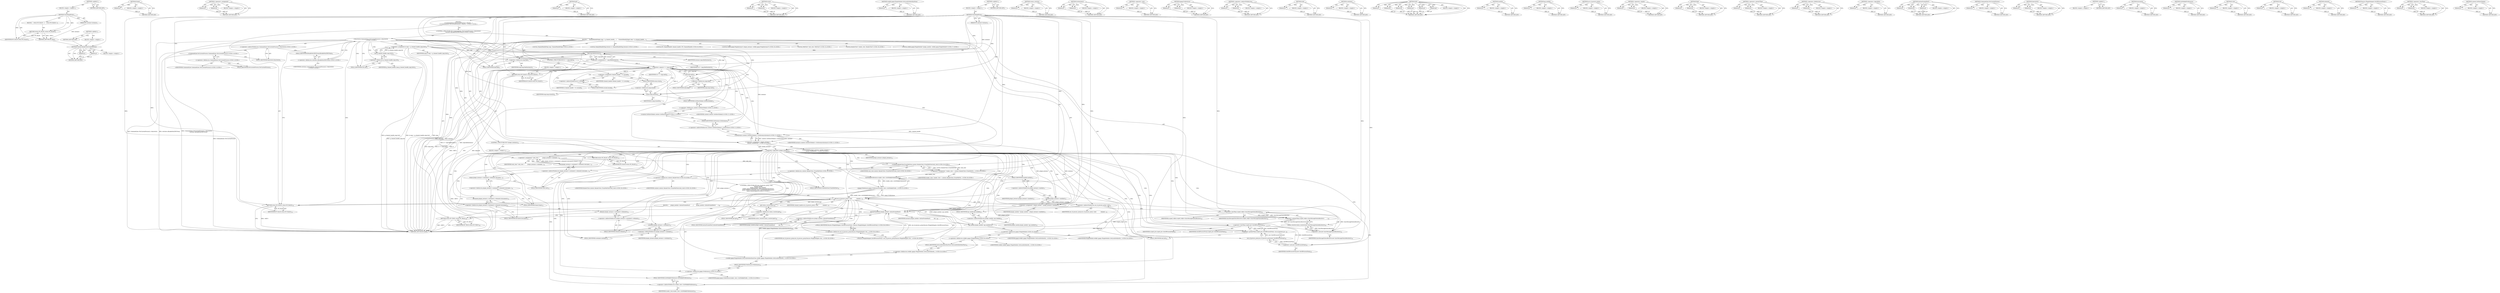 digraph "&lt;global&gt;" {
vulnerable_293 [label=<(METHOD,content.RenderView.FromWebView)>];
vulnerable_294 [label=<(PARAM,p1)>];
vulnerable_295 [label=<(PARAM,p2)>];
vulnerable_296 [label=<(BLOCK,&lt;empty&gt;,&lt;empty&gt;)>];
vulnerable_297 [label=<(METHOD_RETURN,ANY)>];
vulnerable_277 [label=<(METHOD,frame)>];
vulnerable_278 [label=<(PARAM,p1)>];
vulnerable_279 [label=<(BLOCK,&lt;empty&gt;,&lt;empty&gt;)>];
vulnerable_280 [label=<(METHOD_RETURN,ANY)>];
vulnerable_232 [label=<(METHOD,&lt;operator&gt;.assignment)>];
vulnerable_233 [label=<(PARAM,p1)>];
vulnerable_234 [label=<(PARAM,p2)>];
vulnerable_235 [label=<(BLOCK,&lt;empty&gt;,&lt;empty&gt;)>];
vulnerable_236 [label=<(METHOD_RETURN,ANY)>];
vulnerable_350 [label=<(METHOD,get)>];
vulnerable_351 [label=<(PARAM,p1)>];
vulnerable_352 [label=<(BLOCK,&lt;empty&gt;,&lt;empty&gt;)>];
vulnerable_353 [label=<(METHOD_RETURN,ANY)>];
vulnerable_255 [label=<(METHOD,erase)>];
vulnerable_256 [label=<(PARAM,p1)>];
vulnerable_257 [label=<(PARAM,p2)>];
vulnerable_258 [label=<(BLOCK,&lt;empty&gt;,&lt;empty&gt;)>];
vulnerable_259 [label=<(METHOD_RETURN,ANY)>];
vulnerable_337 [label=<(METHOD,webkit.ppapi.PluginModule.GetLocalGetInterfaceFunc)>];
vulnerable_338 [label=<(PARAM,p1)>];
vulnerable_339 [label=<(BLOCK,&lt;empty&gt;,&lt;empty&gt;)>];
vulnerable_340 [label=<(METHOD_RETURN,ANY)>];
vulnerable_6 [label=<(METHOD,&lt;global&gt;)<SUB>1</SUB>>];
vulnerable_7 [label=<(BLOCK,&lt;empty&gt;,&lt;empty&gt;)<SUB>1</SUB>>];
vulnerable_8 [label=<(METHOD,StartPpapiProxy)<SUB>1</SUB>>];
vulnerable_9 [label=<(PARAM,PP_Instance instance)<SUB>1</SUB>>];
vulnerable_10 [label="<(BLOCK,{
  if (CommandLine::ForCurrentProcess()-&gt;HasSw...,{
  if (CommandLine::ForCurrentProcess()-&gt;HasSw...)<SUB>1</SUB>>"];
vulnerable_11 [label="<(CONTROL_STRUCTURE,IF,if (CommandLine::ForCurrentProcess()-&gt;HasSwitch(
          switches::kEnableNaClIPCProxy)))<SUB>2</SUB>>"];
vulnerable_12 [label="<(HasSwitch,CommandLine::ForCurrentProcess()-&gt;HasSwitch(
  ...)<SUB>2</SUB>>"];
vulnerable_13 [label="<(&lt;operator&gt;.indirectFieldAccess,CommandLine::ForCurrentProcess()-&gt;HasSwitch)<SUB>2</SUB>>"];
vulnerable_14 [label="<(CommandLine.ForCurrentProcess,CommandLine::ForCurrentProcess())<SUB>2</SUB>>"];
vulnerable_15 [label="<(&lt;operator&gt;.fieldAccess,CommandLine::ForCurrentProcess)<SUB>2</SUB>>"];
vulnerable_16 [label="<(IDENTIFIER,CommandLine,CommandLine::ForCurrentProcess())<SUB>2</SUB>>"];
vulnerable_17 [label=<(FIELD_IDENTIFIER,ForCurrentProcess,ForCurrentProcess)<SUB>2</SUB>>];
vulnerable_18 [label=<(FIELD_IDENTIFIER,HasSwitch,HasSwitch)<SUB>2</SUB>>];
vulnerable_19 [label="<(&lt;operator&gt;.fieldAccess,switches::kEnableNaClIPCProxy)<SUB>3</SUB>>"];
vulnerable_20 [label="<(IDENTIFIER,switches,CommandLine::ForCurrentProcess()-&gt;HasSwitch(
  ...)<SUB>3</SUB>>"];
vulnerable_21 [label=<(FIELD_IDENTIFIER,kEnableNaClIPCProxy,kEnableNaClIPCProxy)<SUB>3</SUB>>];
vulnerable_22 [label=<(BLOCK,{
    ChannelHandleMap&amp; map = g_channel_handle_...,{
    ChannelHandleMap&amp; map = g_channel_handle_...)<SUB>3</SUB>>];
vulnerable_23 [label="<(LOCAL,ChannelHandleMap map: ChannelHandleMap)<SUB>4</SUB>>"];
vulnerable_24 [label=<(&lt;operator&gt;.assignment,&amp; map = g_channel_handle_map.Get())<SUB>4</SUB>>];
vulnerable_25 [label=<(IDENTIFIER,map,&amp; map = g_channel_handle_map.Get())<SUB>4</SUB>>];
vulnerable_26 [label=<(Get,g_channel_handle_map.Get())<SUB>4</SUB>>];
vulnerable_27 [label=<(&lt;operator&gt;.fieldAccess,g_channel_handle_map.Get)<SUB>4</SUB>>];
vulnerable_28 [label=<(IDENTIFIER,g_channel_handle_map,g_channel_handle_map.Get())<SUB>4</SUB>>];
vulnerable_29 [label=<(FIELD_IDENTIFIER,Get,Get)<SUB>4</SUB>>];
vulnerable_30 [label="<(LOCAL,ChannelHandleMap.iterator it: ChannelHandleMap.iterator)<SUB>5</SUB>>"];
vulnerable_31 [label=<(&lt;operator&gt;.assignment,it = map.find(instance))<SUB>5</SUB>>];
vulnerable_32 [label=<(IDENTIFIER,it,it = map.find(instance))<SUB>5</SUB>>];
vulnerable_33 [label=<(find,map.find(instance))<SUB>5</SUB>>];
vulnerable_34 [label=<(&lt;operator&gt;.fieldAccess,map.find)<SUB>5</SUB>>];
vulnerable_35 [label=<(IDENTIFIER,map,map.find(instance))<SUB>5</SUB>>];
vulnerable_36 [label=<(FIELD_IDENTIFIER,find,find)<SUB>5</SUB>>];
vulnerable_37 [label=<(IDENTIFIER,instance,map.find(instance))<SUB>5</SUB>>];
vulnerable_38 [label=<(CONTROL_STRUCTURE,IF,if (it == map.end()))<SUB>6</SUB>>];
vulnerable_39 [label=<(&lt;operator&gt;.equals,it == map.end())<SUB>6</SUB>>];
vulnerable_40 [label=<(IDENTIFIER,it,it == map.end())<SUB>6</SUB>>];
vulnerable_41 [label=<(end,map.end())<SUB>6</SUB>>];
vulnerable_42 [label=<(&lt;operator&gt;.fieldAccess,map.end)<SUB>6</SUB>>];
vulnerable_43 [label=<(IDENTIFIER,map,map.end())<SUB>6</SUB>>];
vulnerable_44 [label=<(FIELD_IDENTIFIER,end,end)<SUB>6</SUB>>];
vulnerable_45 [label=<(BLOCK,&lt;empty&gt;,&lt;empty&gt;)<SUB>7</SUB>>];
vulnerable_46 [label=<(RETURN,return PP_FALSE;,return PP_FALSE;)<SUB>7</SUB>>];
vulnerable_47 [label=<(IDENTIFIER,PP_FALSE,return PP_FALSE;)<SUB>7</SUB>>];
vulnerable_48 [label="<(LOCAL,IPC.ChannelHandle channel_handle: IPC.ChannelHandle)<SUB>8</SUB>>"];
vulnerable_49 [label=<(&lt;operator&gt;.assignment,channel_handle = it-&gt;second)<SUB>8</SUB>>];
vulnerable_50 [label=<(IDENTIFIER,channel_handle,channel_handle = it-&gt;second)<SUB>8</SUB>>];
vulnerable_51 [label=<(&lt;operator&gt;.indirectFieldAccess,it-&gt;second)<SUB>8</SUB>>];
vulnerable_52 [label=<(IDENTIFIER,it,channel_handle = it-&gt;second)<SUB>8</SUB>>];
vulnerable_53 [label=<(FIELD_IDENTIFIER,second,second)<SUB>8</SUB>>];
vulnerable_54 [label=<(erase,map.erase(it))<SUB>9</SUB>>];
vulnerable_55 [label=<(&lt;operator&gt;.fieldAccess,map.erase)<SUB>9</SUB>>];
vulnerable_56 [label=<(IDENTIFIER,map,map.erase(it))<SUB>9</SUB>>];
vulnerable_57 [label=<(FIELD_IDENTIFIER,erase,erase)<SUB>9</SUB>>];
vulnerable_58 [label=<(IDENTIFIER,it,map.erase(it))<SUB>9</SUB>>];
vulnerable_59 [label="<(LOCAL,webkit.ppapi.PluginInstance* plugin_instance: webkit.ppapi.PluginInstance*)<SUB>10</SUB>>"];
vulnerable_60 [label="<(&lt;operator&gt;.assignment,* plugin_instance =
        content::GetHostGlo...)<SUB>10</SUB>>"];
vulnerable_61 [label="<(IDENTIFIER,plugin_instance,* plugin_instance =
        content::GetHostGlo...)<SUB>10</SUB>>"];
vulnerable_62 [label="<(GetInstance,content::GetHostGlobals()-&gt;GetInstance(instance))<SUB>11</SUB>>"];
vulnerable_63 [label="<(&lt;operator&gt;.indirectFieldAccess,content::GetHostGlobals()-&gt;GetInstance)<SUB>11</SUB>>"];
vulnerable_64 [label="<(content.GetHostGlobals,content::GetHostGlobals())<SUB>11</SUB>>"];
vulnerable_65 [label="<(&lt;operator&gt;.fieldAccess,content::GetHostGlobals)<SUB>11</SUB>>"];
vulnerable_66 [label="<(IDENTIFIER,content,content::GetHostGlobals())<SUB>11</SUB>>"];
vulnerable_67 [label=<(FIELD_IDENTIFIER,GetHostGlobals,GetHostGlobals)<SUB>11</SUB>>];
vulnerable_68 [label=<(FIELD_IDENTIFIER,GetInstance,GetInstance)<SUB>11</SUB>>];
vulnerable_69 [label="<(IDENTIFIER,instance,content::GetHostGlobals()-&gt;GetInstance(instance))<SUB>11</SUB>>"];
vulnerable_70 [label=<(CONTROL_STRUCTURE,IF,if (!plugin_instance))<SUB>12</SUB>>];
vulnerable_71 [label=<(&lt;operator&gt;.logicalNot,!plugin_instance)<SUB>12</SUB>>];
vulnerable_72 [label=<(IDENTIFIER,plugin_instance,!plugin_instance)<SUB>12</SUB>>];
vulnerable_73 [label=<(BLOCK,&lt;empty&gt;,&lt;empty&gt;)<SUB>13</SUB>>];
vulnerable_74 [label=<(RETURN,return PP_FALSE;,return PP_FALSE;)<SUB>13</SUB>>];
vulnerable_75 [label=<(IDENTIFIER,PP_FALSE,return PP_FALSE;)<SUB>13</SUB>>];
vulnerable_76 [label="<(LOCAL,WebView* web_view: WebView*)<SUB>14</SUB>>"];
vulnerable_77 [label=<(&lt;operator&gt;.assignment,* web_view =
        plugin_instance-&gt;container...)<SUB>14</SUB>>];
vulnerable_78 [label=<(IDENTIFIER,web_view,* web_view =
        plugin_instance-&gt;container...)<SUB>14</SUB>>];
vulnerable_79 [label=<(view,plugin_instance-&gt;container()-&gt;element().documen...)<SUB>15</SUB>>];
vulnerable_80 [label=<(&lt;operator&gt;.indirectFieldAccess,plugin_instance-&gt;container()-&gt;element().documen...)<SUB>15</SUB>>];
vulnerable_81 [label=<(frame,plugin_instance-&gt;container()-&gt;element().documen...)<SUB>15</SUB>>];
vulnerable_82 [label=<(&lt;operator&gt;.fieldAccess,plugin_instance-&gt;container()-&gt;element().documen...)<SUB>15</SUB>>];
vulnerable_83 [label=<(document,plugin_instance-&gt;container()-&gt;element().document())<SUB>15</SUB>>];
vulnerable_84 [label=<(&lt;operator&gt;.fieldAccess,plugin_instance-&gt;container()-&gt;element().document)<SUB>15</SUB>>];
vulnerable_85 [label=<(element,plugin_instance-&gt;container()-&gt;element())<SUB>15</SUB>>];
vulnerable_86 [label=<(&lt;operator&gt;.indirectFieldAccess,plugin_instance-&gt;container()-&gt;element)<SUB>15</SUB>>];
vulnerable_87 [label=<(container,plugin_instance-&gt;container())<SUB>15</SUB>>];
vulnerable_88 [label=<(&lt;operator&gt;.indirectFieldAccess,plugin_instance-&gt;container)<SUB>15</SUB>>];
vulnerable_89 [label=<(IDENTIFIER,plugin_instance,plugin_instance-&gt;container())<SUB>15</SUB>>];
vulnerable_90 [label=<(FIELD_IDENTIFIER,container,container)<SUB>15</SUB>>];
vulnerable_91 [label=<(FIELD_IDENTIFIER,element,element)<SUB>15</SUB>>];
vulnerable_92 [label=<(FIELD_IDENTIFIER,document,document)<SUB>15</SUB>>];
vulnerable_93 [label=<(FIELD_IDENTIFIER,frame,frame)<SUB>15</SUB>>];
vulnerable_94 [label=<(FIELD_IDENTIFIER,view,view)<SUB>15</SUB>>];
vulnerable_95 [label="<(LOCAL,RenderView* render_view: RenderView*)<SUB>16</SUB>>"];
vulnerable_96 [label="<(&lt;operator&gt;.assignment,* render_view = content::RenderView::FromWebVie...)<SUB>16</SUB>>"];
vulnerable_97 [label="<(IDENTIFIER,render_view,* render_view = content::RenderView::FromWebVie...)<SUB>16</SUB>>"];
vulnerable_98 [label="<(content.RenderView.FromWebView,content::RenderView::FromWebView(web_view))<SUB>16</SUB>>"];
vulnerable_99 [label="<(&lt;operator&gt;.fieldAccess,content::RenderView::FromWebView)<SUB>16</SUB>>"];
vulnerable_100 [label="<(&lt;operator&gt;.fieldAccess,content::RenderView)<SUB>16</SUB>>"];
vulnerable_101 [label="<(IDENTIFIER,content,content::RenderView::FromWebView(web_view))<SUB>16</SUB>>"];
vulnerable_102 [label="<(IDENTIFIER,RenderView,content::RenderView::FromWebView(web_view))<SUB>16</SUB>>"];
vulnerable_103 [label=<(FIELD_IDENTIFIER,FromWebView,FromWebView)<SUB>16</SUB>>];
vulnerable_104 [label="<(IDENTIFIER,web_view,content::RenderView::FromWebView(web_view))<SUB>16</SUB>>"];
vulnerable_105 [label="<(LOCAL,webkit.ppapi.PluginModule* plugin_module: webkit.ppapi.PluginModule*)<SUB>17</SUB>>"];
vulnerable_106 [label=<(&lt;operator&gt;.assignment,* plugin_module = plugin_instance-&gt;module())<SUB>17</SUB>>];
vulnerable_107 [label=<(IDENTIFIER,plugin_module,* plugin_module = plugin_instance-&gt;module())<SUB>17</SUB>>];
vulnerable_108 [label=<(module,plugin_instance-&gt;module())<SUB>17</SUB>>];
vulnerable_109 [label=<(&lt;operator&gt;.indirectFieldAccess,plugin_instance-&gt;module)<SUB>17</SUB>>];
vulnerable_110 [label=<(IDENTIFIER,plugin_instance,plugin_instance-&gt;module())<SUB>17</SUB>>];
vulnerable_111 [label=<(FIELD_IDENTIFIER,module,module)<SUB>17</SUB>>];
vulnerable_112 [label=<(&lt;operator&gt;.greaterThan,scoped_refptr&lt;SyncMessageStatusReceiver&gt;
      ...)<SUB>18</SUB>>];
vulnerable_113 [label=<(&lt;operator&gt;.lessThan,scoped_refptr&lt;SyncMessageStatusReceiver)<SUB>18</SUB>>];
vulnerable_114 [label=<(IDENTIFIER,scoped_refptr,scoped_refptr&lt;SyncMessageStatusReceiver)<SUB>18</SUB>>];
vulnerable_115 [label=<(IDENTIFIER,SyncMessageStatusReceiver,scoped_refptr&lt;SyncMessageStatusReceiver)<SUB>18</SUB>>];
vulnerable_116 [label=<(status_receiver,status_receiver(new SyncMessageStatusReceiver()))<SUB>19</SUB>>];
vulnerable_117 [label=<(&lt;operator&gt;.new,new SyncMessageStatusReceiver())<SUB>19</SUB>>];
vulnerable_118 [label=<(IDENTIFIER,SyncMessageStatusReceiver,new SyncMessageStatusReceiver())<SUB>19</SUB>>];
vulnerable_119 [label=<(&lt;operator&gt;.greaterThan,scoped_ptr&lt;OutOfProcessProxy&gt; out_of_process_pr...)<SUB>20</SUB>>];
vulnerable_120 [label=<(&lt;operator&gt;.lessThan,scoped_ptr&lt;OutOfProcessProxy)<SUB>20</SUB>>];
vulnerable_121 [label=<(IDENTIFIER,scoped_ptr,scoped_ptr&lt;OutOfProcessProxy)<SUB>20</SUB>>];
vulnerable_122 [label=<(IDENTIFIER,OutOfProcessProxy,scoped_ptr&lt;OutOfProcessProxy)<SUB>20</SUB>>];
vulnerable_123 [label=<(out_of_process_proxy,out_of_process_proxy(new OutOfProcessProxy))<SUB>20</SUB>>];
vulnerable_124 [label=<(&lt;operator&gt;.new,new OutOfProcessProxy)<SUB>20</SUB>>];
vulnerable_125 [label=<(IDENTIFIER,OutOfProcessProxy,new OutOfProcessProxy)<SUB>20</SUB>>];
vulnerable_126 [label="<(CONTROL_STRUCTURE,IF,if (out_of_process_proxy-&gt;Init(
            channel_handle,
            plugin_module-&gt;pp_module(),
            webkit::ppapi::PluginModule::GetLocalGetInterfaceFunc(),
            ppapi::Preferences(render_view-&gt;GetWebkitPreferences()),
            status_receiver.get())))<SUB>21</SUB>>"];
vulnerable_127 [label=<(Init,out_of_process_proxy-&gt;Init(
            channel...)<SUB>21</SUB>>];
vulnerable_128 [label=<(&lt;operator&gt;.indirectFieldAccess,out_of_process_proxy-&gt;Init)<SUB>21</SUB>>];
vulnerable_129 [label=<(IDENTIFIER,out_of_process_proxy,out_of_process_proxy-&gt;Init(
            channel...)<SUB>21</SUB>>];
vulnerable_130 [label=<(FIELD_IDENTIFIER,Init,Init)<SUB>21</SUB>>];
vulnerable_131 [label=<(IDENTIFIER,channel_handle,out_of_process_proxy-&gt;Init(
            channel...)<SUB>22</SUB>>];
vulnerable_132 [label=<(pp_module,plugin_module-&gt;pp_module())<SUB>23</SUB>>];
vulnerable_133 [label=<(&lt;operator&gt;.indirectFieldAccess,plugin_module-&gt;pp_module)<SUB>23</SUB>>];
vulnerable_134 [label=<(IDENTIFIER,plugin_module,plugin_module-&gt;pp_module())<SUB>23</SUB>>];
vulnerable_135 [label=<(FIELD_IDENTIFIER,pp_module,pp_module)<SUB>23</SUB>>];
vulnerable_136 [label="<(webkit.ppapi.PluginModule.GetLocalGetInterfaceFunc,webkit::ppapi::PluginModule::GetLocalGetInterfa...)<SUB>24</SUB>>"];
vulnerable_137 [label="<(&lt;operator&gt;.fieldAccess,webkit::ppapi::PluginModule::GetLocalGetInterfa...)<SUB>24</SUB>>"];
vulnerable_138 [label="<(&lt;operator&gt;.fieldAccess,webkit::ppapi::PluginModule)<SUB>24</SUB>>"];
vulnerable_139 [label="<(IDENTIFIER,webkit,webkit::ppapi::PluginModule::GetLocalGetInterfa...)<SUB>24</SUB>>"];
vulnerable_140 [label="<(&lt;operator&gt;.fieldAccess,ppapi::PluginModule)<SUB>24</SUB>>"];
vulnerable_141 [label="<(IDENTIFIER,ppapi,webkit::ppapi::PluginModule::GetLocalGetInterfa...)<SUB>24</SUB>>"];
vulnerable_142 [label="<(IDENTIFIER,PluginModule,webkit::ppapi::PluginModule::GetLocalGetInterfa...)<SUB>24</SUB>>"];
vulnerable_143 [label=<(FIELD_IDENTIFIER,GetLocalGetInterfaceFunc,GetLocalGetInterfaceFunc)<SUB>24</SUB>>];
vulnerable_144 [label="<(ppapi.Preferences,ppapi::Preferences(render_view-&gt;GetWebkitPrefer...)<SUB>25</SUB>>"];
vulnerable_145 [label="<(&lt;operator&gt;.fieldAccess,ppapi::Preferences)<SUB>25</SUB>>"];
vulnerable_146 [label="<(IDENTIFIER,ppapi,ppapi::Preferences(render_view-&gt;GetWebkitPrefer...)<SUB>25</SUB>>"];
vulnerable_147 [label=<(FIELD_IDENTIFIER,Preferences,Preferences)<SUB>25</SUB>>];
vulnerable_148 [label=<(GetWebkitPreferences,render_view-&gt;GetWebkitPreferences())<SUB>25</SUB>>];
vulnerable_149 [label=<(&lt;operator&gt;.indirectFieldAccess,render_view-&gt;GetWebkitPreferences)<SUB>25</SUB>>];
vulnerable_150 [label=<(IDENTIFIER,render_view,render_view-&gt;GetWebkitPreferences())<SUB>25</SUB>>];
vulnerable_151 [label=<(FIELD_IDENTIFIER,GetWebkitPreferences,GetWebkitPreferences)<SUB>25</SUB>>];
vulnerable_152 [label=<(get,status_receiver.get())<SUB>26</SUB>>];
vulnerable_153 [label=<(&lt;operator&gt;.fieldAccess,status_receiver.get)<SUB>26</SUB>>];
vulnerable_154 [label=<(IDENTIFIER,status_receiver,status_receiver.get())<SUB>26</SUB>>];
vulnerable_155 [label=<(FIELD_IDENTIFIER,get,get)<SUB>26</SUB>>];
vulnerable_156 [label=<(BLOCK,{
      plugin_module-&gt;InitAsProxiedNaCl(
     ...,{
      plugin_module-&gt;InitAsProxiedNaCl(
     ...)<SUB>26</SUB>>];
vulnerable_157 [label=<(InitAsProxiedNaCl,plugin_module-&gt;InitAsProxiedNaCl(
          out...)<SUB>27</SUB>>];
vulnerable_158 [label=<(&lt;operator&gt;.indirectFieldAccess,plugin_module-&gt;InitAsProxiedNaCl)<SUB>27</SUB>>];
vulnerable_159 [label=<(IDENTIFIER,plugin_module,plugin_module-&gt;InitAsProxiedNaCl(
          out...)<SUB>27</SUB>>];
vulnerable_160 [label=<(FIELD_IDENTIFIER,InitAsProxiedNaCl,InitAsProxiedNaCl)<SUB>27</SUB>>];
vulnerable_161 [label="<(PassAs&lt;PluginDelegate.OutOfProcessProxy&gt;,out_of_process_proxy.PassAs&lt;PluginDelegate::Out...)<SUB>28</SUB>>"];
vulnerable_162 [label="<(&lt;operator&gt;.fieldAccess,out_of_process_proxy.PassAs&lt;PluginDelegate::Out...)<SUB>28</SUB>>"];
vulnerable_163 [label="<(IDENTIFIER,out_of_process_proxy,out_of_process_proxy.PassAs&lt;PluginDelegate::Out...)<SUB>28</SUB>>"];
vulnerable_164 [label="<(FIELD_IDENTIFIER,PassAs&lt;PluginDelegate::OutOfProcessProxy&gt;,PassAs&lt;PluginDelegate::OutOfProcessProxy&gt;)<SUB>28</SUB>>"];
vulnerable_165 [label=<(IDENTIFIER,instance,plugin_module-&gt;InitAsProxiedNaCl(
          out...)<SUB>29</SUB>>];
vulnerable_166 [label=<(RETURN,return PP_TRUE;,return PP_TRUE;)<SUB>30</SUB>>];
vulnerable_167 [label=<(IDENTIFIER,PP_TRUE,return PP_TRUE;)<SUB>30</SUB>>];
vulnerable_168 [label=<(RETURN,return PP_FALSE;,return PP_FALSE;)<SUB>33</SUB>>];
vulnerable_169 [label=<(IDENTIFIER,PP_FALSE,return PP_FALSE;)<SUB>33</SUB>>];
vulnerable_170 [label=<(METHOD_RETURN,PP_Bool)<SUB>1</SUB>>];
vulnerable_172 [label=<(METHOD_RETURN,ANY)<SUB>1</SUB>>];
vulnerable_312 [label=<(METHOD,status_receiver)>];
vulnerable_313 [label=<(PARAM,p1)>];
vulnerable_314 [label=<(BLOCK,&lt;empty&gt;,&lt;empty&gt;)>];
vulnerable_315 [label=<(METHOD_RETURN,ANY)>];
vulnerable_260 [label=<(METHOD,GetInstance)>];
vulnerable_261 [label=<(PARAM,p1)>];
vulnerable_262 [label=<(PARAM,p2)>];
vulnerable_263 [label=<(BLOCK,&lt;empty&gt;,&lt;empty&gt;)>];
vulnerable_264 [label=<(METHOD_RETURN,ANY)>];
vulnerable_316 [label=<(METHOD,&lt;operator&gt;.new)>];
vulnerable_317 [label=<(PARAM,p1)>];
vulnerable_318 [label=<(BLOCK,&lt;empty&gt;,&lt;empty&gt;)>];
vulnerable_319 [label=<(METHOD_RETURN,ANY)>];
vulnerable_341 [label=<(METHOD,ppapi.Preferences)>];
vulnerable_342 [label=<(PARAM,p1)>];
vulnerable_343 [label=<(PARAM,p2)>];
vulnerable_344 [label=<(BLOCK,&lt;empty&gt;,&lt;empty&gt;)>];
vulnerable_345 [label=<(METHOD_RETURN,ANY)>];
vulnerable_218 [label=<(METHOD,&lt;operator&gt;.indirectFieldAccess)>];
vulnerable_219 [label=<(PARAM,p1)>];
vulnerable_220 [label=<(PARAM,p2)>];
vulnerable_221 [label=<(BLOCK,&lt;empty&gt;,&lt;empty&gt;)>];
vulnerable_222 [label=<(METHOD_RETURN,ANY)>];
vulnerable_251 [label=<(METHOD,end)>];
vulnerable_252 [label=<(PARAM,p1)>];
vulnerable_253 [label=<(BLOCK,&lt;empty&gt;,&lt;empty&gt;)>];
vulnerable_254 [label=<(METHOD_RETURN,ANY)>];
vulnerable_289 [label=<(METHOD,container)>];
vulnerable_290 [label=<(PARAM,p1)>];
vulnerable_291 [label=<(BLOCK,&lt;empty&gt;,&lt;empty&gt;)>];
vulnerable_292 [label=<(METHOD_RETURN,ANY)>];
vulnerable_324 [label=<(METHOD,Init)>];
vulnerable_325 [label=<(PARAM,p1)>];
vulnerable_326 [label=<(PARAM,p2)>];
vulnerable_327 [label=<(PARAM,p3)>];
vulnerable_328 [label=<(PARAM,p4)>];
vulnerable_329 [label=<(PARAM,p5)>];
vulnerable_330 [label=<(PARAM,p6)>];
vulnerable_331 [label=<(BLOCK,&lt;empty&gt;,&lt;empty&gt;)>];
vulnerable_332 [label=<(METHOD_RETURN,ANY)>];
vulnerable_298 [label=<(METHOD,module)>];
vulnerable_299 [label=<(PARAM,p1)>];
vulnerable_300 [label=<(BLOCK,&lt;empty&gt;,&lt;empty&gt;)>];
vulnerable_301 [label=<(METHOD_RETURN,ANY)>];
vulnerable_333 [label=<(METHOD,pp_module)>];
vulnerable_334 [label=<(PARAM,p1)>];
vulnerable_335 [label=<(BLOCK,&lt;empty&gt;,&lt;empty&gt;)>];
vulnerable_336 [label=<(METHOD_RETURN,ANY)>];
vulnerable_320 [label=<(METHOD,out_of_process_proxy)>];
vulnerable_321 [label=<(PARAM,p1)>];
vulnerable_322 [label=<(BLOCK,&lt;empty&gt;,&lt;empty&gt;)>];
vulnerable_323 [label=<(METHOD_RETURN,ANY)>];
vulnerable_246 [label=<(METHOD,&lt;operator&gt;.equals)>];
vulnerable_247 [label=<(PARAM,p1)>];
vulnerable_248 [label=<(PARAM,p2)>];
vulnerable_249 [label=<(BLOCK,&lt;empty&gt;,&lt;empty&gt;)>];
vulnerable_250 [label=<(METHOD_RETURN,ANY)>];
vulnerable_241 [label=<(METHOD,find)>];
vulnerable_242 [label=<(PARAM,p1)>];
vulnerable_243 [label=<(PARAM,p2)>];
vulnerable_244 [label=<(BLOCK,&lt;empty&gt;,&lt;empty&gt;)>];
vulnerable_245 [label=<(METHOD_RETURN,ANY)>];
vulnerable_302 [label=<(METHOD,&lt;operator&gt;.greaterThan)>];
vulnerable_303 [label=<(PARAM,p1)>];
vulnerable_304 [label=<(PARAM,p2)>];
vulnerable_305 [label=<(BLOCK,&lt;empty&gt;,&lt;empty&gt;)>];
vulnerable_306 [label=<(METHOD_RETURN,ANY)>];
vulnerable_227 [label=<(METHOD,&lt;operator&gt;.fieldAccess)>];
vulnerable_228 [label=<(PARAM,p1)>];
vulnerable_229 [label=<(PARAM,p2)>];
vulnerable_230 [label=<(BLOCK,&lt;empty&gt;,&lt;empty&gt;)>];
vulnerable_231 [label=<(METHOD_RETURN,ANY)>];
vulnerable_269 [label=<(METHOD,&lt;operator&gt;.logicalNot)>];
vulnerable_270 [label=<(PARAM,p1)>];
vulnerable_271 [label=<(BLOCK,&lt;empty&gt;,&lt;empty&gt;)>];
vulnerable_272 [label=<(METHOD_RETURN,ANY)>];
vulnerable_354 [label=<(METHOD,InitAsProxiedNaCl)>];
vulnerable_355 [label=<(PARAM,p1)>];
vulnerable_356 [label=<(PARAM,p2)>];
vulnerable_357 [label=<(PARAM,p3)>];
vulnerable_358 [label=<(BLOCK,&lt;empty&gt;,&lt;empty&gt;)>];
vulnerable_359 [label=<(METHOD_RETURN,ANY)>];
vulnerable_223 [label=<(METHOD,CommandLine.ForCurrentProcess)>];
vulnerable_224 [label=<(PARAM,p1)>];
vulnerable_225 [label=<(BLOCK,&lt;empty&gt;,&lt;empty&gt;)>];
vulnerable_226 [label=<(METHOD_RETURN,ANY)>];
vulnerable_213 [label=<(METHOD,HasSwitch)>];
vulnerable_214 [label=<(PARAM,p1)>];
vulnerable_215 [label=<(PARAM,p2)>];
vulnerable_216 [label=<(BLOCK,&lt;empty&gt;,&lt;empty&gt;)>];
vulnerable_217 [label=<(METHOD_RETURN,ANY)>];
vulnerable_207 [label=<(METHOD,&lt;global&gt;)<SUB>1</SUB>>];
vulnerable_208 [label=<(BLOCK,&lt;empty&gt;,&lt;empty&gt;)>];
vulnerable_209 [label=<(METHOD_RETURN,ANY)>];
vulnerable_281 [label=<(METHOD,document)>];
vulnerable_282 [label=<(PARAM,p1)>];
vulnerable_283 [label=<(BLOCK,&lt;empty&gt;,&lt;empty&gt;)>];
vulnerable_284 [label=<(METHOD_RETURN,ANY)>];
vulnerable_346 [label=<(METHOD,GetWebkitPreferences)>];
vulnerable_347 [label=<(PARAM,p1)>];
vulnerable_348 [label=<(BLOCK,&lt;empty&gt;,&lt;empty&gt;)>];
vulnerable_349 [label=<(METHOD_RETURN,ANY)>];
vulnerable_273 [label=<(METHOD,view)>];
vulnerable_274 [label=<(PARAM,p1)>];
vulnerable_275 [label=<(BLOCK,&lt;empty&gt;,&lt;empty&gt;)>];
vulnerable_276 [label=<(METHOD_RETURN,ANY)>];
vulnerable_237 [label=<(METHOD,Get)>];
vulnerable_238 [label=<(PARAM,p1)>];
vulnerable_239 [label=<(BLOCK,&lt;empty&gt;,&lt;empty&gt;)>];
vulnerable_240 [label=<(METHOD_RETURN,ANY)>];
vulnerable_285 [label=<(METHOD,element)>];
vulnerable_286 [label=<(PARAM,p1)>];
vulnerable_287 [label=<(BLOCK,&lt;empty&gt;,&lt;empty&gt;)>];
vulnerable_288 [label=<(METHOD_RETURN,ANY)>];
vulnerable_360 [label=<(METHOD,PassAs&lt;PluginDelegate.OutOfProcessProxy&gt;)>];
vulnerable_361 [label=<(PARAM,p1)>];
vulnerable_362 [label=<(BLOCK,&lt;empty&gt;,&lt;empty&gt;)>];
vulnerable_363 [label=<(METHOD_RETURN,ANY)>];
vulnerable_307 [label=<(METHOD,&lt;operator&gt;.lessThan)>];
vulnerable_308 [label=<(PARAM,p1)>];
vulnerable_309 [label=<(PARAM,p2)>];
vulnerable_310 [label=<(BLOCK,&lt;empty&gt;,&lt;empty&gt;)>];
vulnerable_311 [label=<(METHOD_RETURN,ANY)>];
vulnerable_265 [label=<(METHOD,content.GetHostGlobals)>];
vulnerable_266 [label=<(PARAM,p1)>];
vulnerable_267 [label=<(BLOCK,&lt;empty&gt;,&lt;empty&gt;)>];
vulnerable_268 [label=<(METHOD_RETURN,ANY)>];
fixed_6 [label=<(METHOD,&lt;global&gt;)<SUB>1</SUB>>];
fixed_7 [label=<(BLOCK,&lt;empty&gt;,&lt;empty&gt;)<SUB>1</SUB>>];
fixed_8 [label=<(METHOD,StartPpapiProxy)<SUB>1</SUB>>];
fixed_9 [label=<(PARAM,PP_Instance instance)<SUB>1</SUB>>];
fixed_10 [label=<(BLOCK,{
   return PP_FALSE;
 },{
   return PP_FALSE;
 })<SUB>1</SUB>>];
fixed_11 [label=<(RETURN,return PP_FALSE;,return PP_FALSE;)<SUB>2</SUB>>];
fixed_12 [label=<(IDENTIFIER,PP_FALSE,return PP_FALSE;)<SUB>2</SUB>>];
fixed_13 [label=<(METHOD_RETURN,PP_Bool)<SUB>1</SUB>>];
fixed_15 [label=<(METHOD_RETURN,ANY)<SUB>1</SUB>>];
fixed_26 [label=<(METHOD,&lt;global&gt;)<SUB>1</SUB>>];
fixed_27 [label=<(BLOCK,&lt;empty&gt;,&lt;empty&gt;)>];
fixed_28 [label=<(METHOD_RETURN,ANY)>];
vulnerable_293 -> vulnerable_294  [key=0, label="AST: "];
vulnerable_293 -> vulnerable_294  [key=1, label="DDG: "];
vulnerable_293 -> vulnerable_296  [key=0, label="AST: "];
vulnerable_293 -> vulnerable_295  [key=0, label="AST: "];
vulnerable_293 -> vulnerable_295  [key=1, label="DDG: "];
vulnerable_293 -> vulnerable_297  [key=0, label="AST: "];
vulnerable_293 -> vulnerable_297  [key=1, label="CFG: "];
vulnerable_294 -> vulnerable_297  [key=0, label="DDG: p1"];
vulnerable_295 -> vulnerable_297  [key=0, label="DDG: p2"];
vulnerable_277 -> vulnerable_278  [key=0, label="AST: "];
vulnerable_277 -> vulnerable_278  [key=1, label="DDG: "];
vulnerable_277 -> vulnerable_279  [key=0, label="AST: "];
vulnerable_277 -> vulnerable_280  [key=0, label="AST: "];
vulnerable_277 -> vulnerable_280  [key=1, label="CFG: "];
vulnerable_278 -> vulnerable_280  [key=0, label="DDG: p1"];
vulnerable_232 -> vulnerable_233  [key=0, label="AST: "];
vulnerable_232 -> vulnerable_233  [key=1, label="DDG: "];
vulnerable_232 -> vulnerable_235  [key=0, label="AST: "];
vulnerable_232 -> vulnerable_234  [key=0, label="AST: "];
vulnerable_232 -> vulnerable_234  [key=1, label="DDG: "];
vulnerable_232 -> vulnerable_236  [key=0, label="AST: "];
vulnerable_232 -> vulnerable_236  [key=1, label="CFG: "];
vulnerable_233 -> vulnerable_236  [key=0, label="DDG: p1"];
vulnerable_234 -> vulnerable_236  [key=0, label="DDG: p2"];
vulnerable_350 -> vulnerable_351  [key=0, label="AST: "];
vulnerable_350 -> vulnerable_351  [key=1, label="DDG: "];
vulnerable_350 -> vulnerable_352  [key=0, label="AST: "];
vulnerable_350 -> vulnerable_353  [key=0, label="AST: "];
vulnerable_350 -> vulnerable_353  [key=1, label="CFG: "];
vulnerable_351 -> vulnerable_353  [key=0, label="DDG: p1"];
vulnerable_255 -> vulnerable_256  [key=0, label="AST: "];
vulnerable_255 -> vulnerable_256  [key=1, label="DDG: "];
vulnerable_255 -> vulnerable_258  [key=0, label="AST: "];
vulnerable_255 -> vulnerable_257  [key=0, label="AST: "];
vulnerable_255 -> vulnerable_257  [key=1, label="DDG: "];
vulnerable_255 -> vulnerable_259  [key=0, label="AST: "];
vulnerable_255 -> vulnerable_259  [key=1, label="CFG: "];
vulnerable_256 -> vulnerable_259  [key=0, label="DDG: p1"];
vulnerable_257 -> vulnerable_259  [key=0, label="DDG: p2"];
vulnerable_337 -> vulnerable_338  [key=0, label="AST: "];
vulnerable_337 -> vulnerable_338  [key=1, label="DDG: "];
vulnerable_337 -> vulnerable_339  [key=0, label="AST: "];
vulnerable_337 -> vulnerable_340  [key=0, label="AST: "];
vulnerable_337 -> vulnerable_340  [key=1, label="CFG: "];
vulnerable_338 -> vulnerable_340  [key=0, label="DDG: p1"];
vulnerable_6 -> vulnerable_7  [key=0, label="AST: "];
vulnerable_6 -> vulnerable_172  [key=0, label="AST: "];
vulnerable_6 -> vulnerable_172  [key=1, label="CFG: "];
vulnerable_7 -> vulnerable_8  [key=0, label="AST: "];
vulnerable_8 -> vulnerable_9  [key=0, label="AST: "];
vulnerable_8 -> vulnerable_9  [key=1, label="DDG: "];
vulnerable_8 -> vulnerable_10  [key=0, label="AST: "];
vulnerable_8 -> vulnerable_170  [key=0, label="AST: "];
vulnerable_8 -> vulnerable_17  [key=0, label="CFG: "];
vulnerable_8 -> vulnerable_168  [key=0, label="DDG: "];
vulnerable_8 -> vulnerable_169  [key=0, label="DDG: "];
vulnerable_8 -> vulnerable_54  [key=0, label="DDG: "];
vulnerable_8 -> vulnerable_33  [key=0, label="DDG: "];
vulnerable_8 -> vulnerable_39  [key=0, label="DDG: "];
vulnerable_8 -> vulnerable_46  [key=0, label="DDG: "];
vulnerable_8 -> vulnerable_62  [key=0, label="DDG: "];
vulnerable_8 -> vulnerable_71  [key=0, label="DDG: "];
vulnerable_8 -> vulnerable_74  [key=0, label="DDG: "];
vulnerable_8 -> vulnerable_98  [key=0, label="DDG: "];
vulnerable_8 -> vulnerable_113  [key=0, label="DDG: "];
vulnerable_8 -> vulnerable_120  [key=0, label="DDG: "];
vulnerable_8 -> vulnerable_127  [key=0, label="DDG: "];
vulnerable_8 -> vulnerable_166  [key=0, label="DDG: "];
vulnerable_8 -> vulnerable_47  [key=0, label="DDG: "];
vulnerable_8 -> vulnerable_75  [key=0, label="DDG: "];
vulnerable_8 -> vulnerable_117  [key=0, label="DDG: "];
vulnerable_8 -> vulnerable_124  [key=0, label="DDG: "];
vulnerable_8 -> vulnerable_157  [key=0, label="DDG: "];
vulnerable_8 -> vulnerable_167  [key=0, label="DDG: "];
vulnerable_9 -> vulnerable_33  [key=0, label="DDG: instance"];
vulnerable_10 -> vulnerable_11  [key=0, label="AST: "];
vulnerable_10 -> vulnerable_168  [key=0, label="AST: "];
vulnerable_11 -> vulnerable_12  [key=0, label="AST: "];
vulnerable_11 -> vulnerable_22  [key=0, label="AST: "];
vulnerable_12 -> vulnerable_13  [key=0, label="AST: "];
vulnerable_12 -> vulnerable_19  [key=0, label="AST: "];
vulnerable_12 -> vulnerable_29  [key=0, label="CFG: "];
vulnerable_12 -> vulnerable_29  [key=1, label="CDG: "];
vulnerable_12 -> vulnerable_168  [key=0, label="CFG: "];
vulnerable_12 -> vulnerable_168  [key=1, label="CDG: "];
vulnerable_12 -> vulnerable_170  [key=0, label="DDG: CommandLine::ForCurrentProcess()-&gt;HasSwitch"];
vulnerable_12 -> vulnerable_170  [key=1, label="DDG: switches::kEnableNaClIPCProxy"];
vulnerable_12 -> vulnerable_170  [key=2, label="DDG: CommandLine::ForCurrentProcess()-&gt;HasSwitch(
          switches::kEnableNaClIPCProxy)"];
vulnerable_12 -> vulnerable_34  [key=0, label="CDG: "];
vulnerable_12 -> vulnerable_26  [key=0, label="CDG: "];
vulnerable_12 -> vulnerable_42  [key=0, label="CDG: "];
vulnerable_12 -> vulnerable_27  [key=0, label="CDG: "];
vulnerable_12 -> vulnerable_44  [key=0, label="CDG: "];
vulnerable_12 -> vulnerable_24  [key=0, label="CDG: "];
vulnerable_12 -> vulnerable_33  [key=0, label="CDG: "];
vulnerable_12 -> vulnerable_36  [key=0, label="CDG: "];
vulnerable_12 -> vulnerable_41  [key=0, label="CDG: "];
vulnerable_12 -> vulnerable_39  [key=0, label="CDG: "];
vulnerable_12 -> vulnerable_31  [key=0, label="CDG: "];
vulnerable_13 -> vulnerable_14  [key=0, label="AST: "];
vulnerable_13 -> vulnerable_18  [key=0, label="AST: "];
vulnerable_13 -> vulnerable_21  [key=0, label="CFG: "];
vulnerable_14 -> vulnerable_15  [key=0, label="AST: "];
vulnerable_14 -> vulnerable_18  [key=0, label="CFG: "];
vulnerable_14 -> vulnerable_170  [key=0, label="DDG: CommandLine::ForCurrentProcess"];
vulnerable_15 -> vulnerable_16  [key=0, label="AST: "];
vulnerable_15 -> vulnerable_17  [key=0, label="AST: "];
vulnerable_15 -> vulnerable_14  [key=0, label="CFG: "];
vulnerable_17 -> vulnerable_15  [key=0, label="CFG: "];
vulnerable_18 -> vulnerable_13  [key=0, label="CFG: "];
vulnerable_19 -> vulnerable_20  [key=0, label="AST: "];
vulnerable_19 -> vulnerable_21  [key=0, label="AST: "];
vulnerable_19 -> vulnerable_12  [key=0, label="CFG: "];
vulnerable_21 -> vulnerable_19  [key=0, label="CFG: "];
vulnerable_22 -> vulnerable_23  [key=0, label="AST: "];
vulnerable_22 -> vulnerable_24  [key=0, label="AST: "];
vulnerable_22 -> vulnerable_30  [key=0, label="AST: "];
vulnerable_22 -> vulnerable_31  [key=0, label="AST: "];
vulnerable_22 -> vulnerable_38  [key=0, label="AST: "];
vulnerable_22 -> vulnerable_48  [key=0, label="AST: "];
vulnerable_22 -> vulnerable_49  [key=0, label="AST: "];
vulnerable_22 -> vulnerable_54  [key=0, label="AST: "];
vulnerable_22 -> vulnerable_59  [key=0, label="AST: "];
vulnerable_22 -> vulnerable_60  [key=0, label="AST: "];
vulnerable_22 -> vulnerable_70  [key=0, label="AST: "];
vulnerable_22 -> vulnerable_76  [key=0, label="AST: "];
vulnerable_22 -> vulnerable_77  [key=0, label="AST: "];
vulnerable_22 -> vulnerable_95  [key=0, label="AST: "];
vulnerable_22 -> vulnerable_96  [key=0, label="AST: "];
vulnerable_22 -> vulnerable_105  [key=0, label="AST: "];
vulnerable_22 -> vulnerable_106  [key=0, label="AST: "];
vulnerable_22 -> vulnerable_112  [key=0, label="AST: "];
vulnerable_22 -> vulnerable_119  [key=0, label="AST: "];
vulnerable_22 -> vulnerable_126  [key=0, label="AST: "];
vulnerable_24 -> vulnerable_25  [key=0, label="AST: "];
vulnerable_24 -> vulnerable_26  [key=0, label="AST: "];
vulnerable_24 -> vulnerable_36  [key=0, label="CFG: "];
vulnerable_24 -> vulnerable_170  [key=0, label="DDG: map"];
vulnerable_24 -> vulnerable_170  [key=1, label="DDG: g_channel_handle_map.Get()"];
vulnerable_24 -> vulnerable_170  [key=2, label="DDG: &amp; map = g_channel_handle_map.Get()"];
vulnerable_24 -> vulnerable_54  [key=0, label="DDG: map"];
vulnerable_24 -> vulnerable_33  [key=0, label="DDG: map"];
vulnerable_24 -> vulnerable_41  [key=0, label="DDG: map"];
vulnerable_26 -> vulnerable_27  [key=0, label="AST: "];
vulnerable_26 -> vulnerable_24  [key=0, label="CFG: "];
vulnerable_26 -> vulnerable_24  [key=1, label="DDG: g_channel_handle_map.Get"];
vulnerable_26 -> vulnerable_170  [key=0, label="DDG: g_channel_handle_map.Get"];
vulnerable_27 -> vulnerable_28  [key=0, label="AST: "];
vulnerable_27 -> vulnerable_29  [key=0, label="AST: "];
vulnerable_27 -> vulnerable_26  [key=0, label="CFG: "];
vulnerable_29 -> vulnerable_27  [key=0, label="CFG: "];
vulnerable_31 -> vulnerable_32  [key=0, label="AST: "];
vulnerable_31 -> vulnerable_33  [key=0, label="AST: "];
vulnerable_31 -> vulnerable_44  [key=0, label="CFG: "];
vulnerable_31 -> vulnerable_170  [key=0, label="DDG: map.find(instance)"];
vulnerable_31 -> vulnerable_170  [key=1, label="DDG: it = map.find(instance)"];
vulnerable_31 -> vulnerable_39  [key=0, label="DDG: it"];
vulnerable_33 -> vulnerable_34  [key=0, label="AST: "];
vulnerable_33 -> vulnerable_37  [key=0, label="AST: "];
vulnerable_33 -> vulnerable_31  [key=0, label="CFG: "];
vulnerable_33 -> vulnerable_31  [key=1, label="DDG: map.find"];
vulnerable_33 -> vulnerable_31  [key=2, label="DDG: instance"];
vulnerable_33 -> vulnerable_170  [key=0, label="DDG: map.find"];
vulnerable_33 -> vulnerable_170  [key=1, label="DDG: instance"];
vulnerable_33 -> vulnerable_62  [key=0, label="DDG: instance"];
vulnerable_34 -> vulnerable_35  [key=0, label="AST: "];
vulnerable_34 -> vulnerable_36  [key=0, label="AST: "];
vulnerable_34 -> vulnerable_33  [key=0, label="CFG: "];
vulnerable_36 -> vulnerable_34  [key=0, label="CFG: "];
vulnerable_38 -> vulnerable_39  [key=0, label="AST: "];
vulnerable_38 -> vulnerable_45  [key=0, label="AST: "];
vulnerable_39 -> vulnerable_40  [key=0, label="AST: "];
vulnerable_39 -> vulnerable_41  [key=0, label="AST: "];
vulnerable_39 -> vulnerable_46  [key=0, label="CFG: "];
vulnerable_39 -> vulnerable_46  [key=1, label="CDG: "];
vulnerable_39 -> vulnerable_53  [key=0, label="CFG: "];
vulnerable_39 -> vulnerable_53  [key=1, label="CDG: "];
vulnerable_39 -> vulnerable_170  [key=0, label="DDG: it"];
vulnerable_39 -> vulnerable_170  [key=1, label="DDG: map.end()"];
vulnerable_39 -> vulnerable_170  [key=2, label="DDG: it == map.end()"];
vulnerable_39 -> vulnerable_49  [key=0, label="DDG: it"];
vulnerable_39 -> vulnerable_49  [key=1, label="CDG: "];
vulnerable_39 -> vulnerable_54  [key=0, label="DDG: it"];
vulnerable_39 -> vulnerable_54  [key=1, label="CDG: "];
vulnerable_39 -> vulnerable_68  [key=0, label="CDG: "];
vulnerable_39 -> vulnerable_60  [key=0, label="CDG: "];
vulnerable_39 -> vulnerable_64  [key=0, label="CDG: "];
vulnerable_39 -> vulnerable_51  [key=0, label="CDG: "];
vulnerable_39 -> vulnerable_57  [key=0, label="CDG: "];
vulnerable_39 -> vulnerable_67  [key=0, label="CDG: "];
vulnerable_39 -> vulnerable_65  [key=0, label="CDG: "];
vulnerable_39 -> vulnerable_71  [key=0, label="CDG: "];
vulnerable_39 -> vulnerable_63  [key=0, label="CDG: "];
vulnerable_39 -> vulnerable_55  [key=0, label="CDG: "];
vulnerable_39 -> vulnerable_62  [key=0, label="CDG: "];
vulnerable_41 -> vulnerable_42  [key=0, label="AST: "];
vulnerable_41 -> vulnerable_39  [key=0, label="CFG: "];
vulnerable_41 -> vulnerable_39  [key=1, label="DDG: map.end"];
vulnerable_41 -> vulnerable_170  [key=0, label="DDG: map.end"];
vulnerable_42 -> vulnerable_43  [key=0, label="AST: "];
vulnerable_42 -> vulnerable_44  [key=0, label="AST: "];
vulnerable_42 -> vulnerable_41  [key=0, label="CFG: "];
vulnerable_44 -> vulnerable_42  [key=0, label="CFG: "];
vulnerable_45 -> vulnerable_46  [key=0, label="AST: "];
vulnerable_46 -> vulnerable_47  [key=0, label="AST: "];
vulnerable_46 -> vulnerable_170  [key=0, label="CFG: "];
vulnerable_46 -> vulnerable_170  [key=1, label="DDG: &lt;RET&gt;"];
vulnerable_47 -> vulnerable_46  [key=0, label="DDG: PP_FALSE"];
vulnerable_49 -> vulnerable_50  [key=0, label="AST: "];
vulnerable_49 -> vulnerable_51  [key=0, label="AST: "];
vulnerable_49 -> vulnerable_57  [key=0, label="CFG: "];
vulnerable_49 -> vulnerable_127  [key=0, label="DDG: channel_handle"];
vulnerable_51 -> vulnerable_52  [key=0, label="AST: "];
vulnerable_51 -> vulnerable_53  [key=0, label="AST: "];
vulnerable_51 -> vulnerable_49  [key=0, label="CFG: "];
vulnerable_53 -> vulnerable_51  [key=0, label="CFG: "];
vulnerable_54 -> vulnerable_55  [key=0, label="AST: "];
vulnerable_54 -> vulnerable_58  [key=0, label="AST: "];
vulnerable_54 -> vulnerable_67  [key=0, label="CFG: "];
vulnerable_55 -> vulnerable_56  [key=0, label="AST: "];
vulnerable_55 -> vulnerable_57  [key=0, label="AST: "];
vulnerable_55 -> vulnerable_54  [key=0, label="CFG: "];
vulnerable_57 -> vulnerable_55  [key=0, label="CFG: "];
vulnerable_60 -> vulnerable_61  [key=0, label="AST: "];
vulnerable_60 -> vulnerable_62  [key=0, label="AST: "];
vulnerable_60 -> vulnerable_71  [key=0, label="CFG: "];
vulnerable_60 -> vulnerable_71  [key=1, label="DDG: plugin_instance"];
vulnerable_62 -> vulnerable_63  [key=0, label="AST: "];
vulnerable_62 -> vulnerable_69  [key=0, label="AST: "];
vulnerable_62 -> vulnerable_60  [key=0, label="CFG: "];
vulnerable_62 -> vulnerable_60  [key=1, label="DDG: content::GetHostGlobals()-&gt;GetInstance"];
vulnerable_62 -> vulnerable_60  [key=2, label="DDG: instance"];
vulnerable_62 -> vulnerable_157  [key=0, label="DDG: instance"];
vulnerable_63 -> vulnerable_64  [key=0, label="AST: "];
vulnerable_63 -> vulnerable_68  [key=0, label="AST: "];
vulnerable_63 -> vulnerable_62  [key=0, label="CFG: "];
vulnerable_64 -> vulnerable_65  [key=0, label="AST: "];
vulnerable_64 -> vulnerable_68  [key=0, label="CFG: "];
vulnerable_65 -> vulnerable_66  [key=0, label="AST: "];
vulnerable_65 -> vulnerable_67  [key=0, label="AST: "];
vulnerable_65 -> vulnerable_64  [key=0, label="CFG: "];
vulnerable_67 -> vulnerable_65  [key=0, label="CFG: "];
vulnerable_68 -> vulnerable_63  [key=0, label="CFG: "];
vulnerable_70 -> vulnerable_71  [key=0, label="AST: "];
vulnerable_70 -> vulnerable_73  [key=0, label="AST: "];
vulnerable_71 -> vulnerable_72  [key=0, label="AST: "];
vulnerable_71 -> vulnerable_74  [key=0, label="CFG: "];
vulnerable_71 -> vulnerable_74  [key=1, label="CDG: "];
vulnerable_71 -> vulnerable_90  [key=0, label="CFG: "];
vulnerable_71 -> vulnerable_90  [key=1, label="CDG: "];
vulnerable_71 -> vulnerable_108  [key=0, label="DDG: plugin_instance"];
vulnerable_71 -> vulnerable_108  [key=1, label="CDG: "];
vulnerable_71 -> vulnerable_87  [key=0, label="DDG: plugin_instance"];
vulnerable_71 -> vulnerable_87  [key=1, label="CDG: "];
vulnerable_71 -> vulnerable_94  [key=0, label="CDG: "];
vulnerable_71 -> vulnerable_96  [key=0, label="CDG: "];
vulnerable_71 -> vulnerable_77  [key=0, label="CDG: "];
vulnerable_71 -> vulnerable_98  [key=0, label="CDG: "];
vulnerable_71 -> vulnerable_120  [key=0, label="CDG: "];
vulnerable_71 -> vulnerable_113  [key=0, label="CDG: "];
vulnerable_71 -> vulnerable_136  [key=0, label="CDG: "];
vulnerable_71 -> vulnerable_145  [key=0, label="CDG: "];
vulnerable_71 -> vulnerable_128  [key=0, label="CDG: "];
vulnerable_71 -> vulnerable_81  [key=0, label="CDG: "];
vulnerable_71 -> vulnerable_84  [key=0, label="CDG: "];
vulnerable_71 -> vulnerable_85  [key=0, label="CDG: "];
vulnerable_71 -> vulnerable_149  [key=0, label="CDG: "];
vulnerable_71 -> vulnerable_103  [key=0, label="CDG: "];
vulnerable_71 -> vulnerable_132  [key=0, label="CDG: "];
vulnerable_71 -> vulnerable_151  [key=0, label="CDG: "];
vulnerable_71 -> vulnerable_119  [key=0, label="CDG: "];
vulnerable_71 -> vulnerable_92  [key=0, label="CDG: "];
vulnerable_71 -> vulnerable_153  [key=0, label="CDG: "];
vulnerable_71 -> vulnerable_144  [key=0, label="CDG: "];
vulnerable_71 -> vulnerable_91  [key=0, label="CDG: "];
vulnerable_71 -> vulnerable_112  [key=0, label="CDG: "];
vulnerable_71 -> vulnerable_138  [key=0, label="CDG: "];
vulnerable_71 -> vulnerable_93  [key=0, label="CDG: "];
vulnerable_71 -> vulnerable_148  [key=0, label="CDG: "];
vulnerable_71 -> vulnerable_137  [key=0, label="CDG: "];
vulnerable_71 -> vulnerable_79  [key=0, label="CDG: "];
vulnerable_71 -> vulnerable_80  [key=0, label="CDG: "];
vulnerable_71 -> vulnerable_152  [key=0, label="CDG: "];
vulnerable_71 -> vulnerable_130  [key=0, label="CDG: "];
vulnerable_71 -> vulnerable_100  [key=0, label="CDG: "];
vulnerable_71 -> vulnerable_88  [key=0, label="CDG: "];
vulnerable_71 -> vulnerable_127  [key=0, label="CDG: "];
vulnerable_71 -> vulnerable_155  [key=0, label="CDG: "];
vulnerable_71 -> vulnerable_111  [key=0, label="CDG: "];
vulnerable_71 -> vulnerable_86  [key=0, label="CDG: "];
vulnerable_71 -> vulnerable_116  [key=0, label="CDG: "];
vulnerable_71 -> vulnerable_99  [key=0, label="CDG: "];
vulnerable_71 -> vulnerable_123  [key=0, label="CDG: "];
vulnerable_71 -> vulnerable_106  [key=0, label="CDG: "];
vulnerable_71 -> vulnerable_82  [key=0, label="CDG: "];
vulnerable_71 -> vulnerable_140  [key=0, label="CDG: "];
vulnerable_71 -> vulnerable_143  [key=0, label="CDG: "];
vulnerable_71 -> vulnerable_83  [key=0, label="CDG: "];
vulnerable_71 -> vulnerable_147  [key=0, label="CDG: "];
vulnerable_71 -> vulnerable_135  [key=0, label="CDG: "];
vulnerable_71 -> vulnerable_117  [key=0, label="CDG: "];
vulnerable_71 -> vulnerable_124  [key=0, label="CDG: "];
vulnerable_71 -> vulnerable_109  [key=0, label="CDG: "];
vulnerable_71 -> vulnerable_133  [key=0, label="CDG: "];
vulnerable_73 -> vulnerable_74  [key=0, label="AST: "];
vulnerable_74 -> vulnerable_75  [key=0, label="AST: "];
vulnerable_74 -> vulnerable_170  [key=0, label="CFG: "];
vulnerable_74 -> vulnerable_170  [key=1, label="DDG: &lt;RET&gt;"];
vulnerable_75 -> vulnerable_74  [key=0, label="DDG: PP_FALSE"];
vulnerable_77 -> vulnerable_78  [key=0, label="AST: "];
vulnerable_77 -> vulnerable_79  [key=0, label="AST: "];
vulnerable_77 -> vulnerable_100  [key=0, label="CFG: "];
vulnerable_77 -> vulnerable_98  [key=0, label="DDG: web_view"];
vulnerable_79 -> vulnerable_80  [key=0, label="AST: "];
vulnerable_79 -> vulnerable_77  [key=0, label="CFG: "];
vulnerable_79 -> vulnerable_77  [key=1, label="DDG: plugin_instance-&gt;container()-&gt;element().document().frame()-&gt;view"];
vulnerable_80 -> vulnerable_81  [key=0, label="AST: "];
vulnerable_80 -> vulnerable_94  [key=0, label="AST: "];
vulnerable_80 -> vulnerable_79  [key=0, label="CFG: "];
vulnerable_81 -> vulnerable_82  [key=0, label="AST: "];
vulnerable_81 -> vulnerable_94  [key=0, label="CFG: "];
vulnerable_82 -> vulnerable_83  [key=0, label="AST: "];
vulnerable_82 -> vulnerable_93  [key=0, label="AST: "];
vulnerable_82 -> vulnerable_81  [key=0, label="CFG: "];
vulnerable_83 -> vulnerable_84  [key=0, label="AST: "];
vulnerable_83 -> vulnerable_93  [key=0, label="CFG: "];
vulnerable_84 -> vulnerable_85  [key=0, label="AST: "];
vulnerable_84 -> vulnerable_92  [key=0, label="AST: "];
vulnerable_84 -> vulnerable_83  [key=0, label="CFG: "];
vulnerable_85 -> vulnerable_86  [key=0, label="AST: "];
vulnerable_85 -> vulnerable_92  [key=0, label="CFG: "];
vulnerable_86 -> vulnerable_87  [key=0, label="AST: "];
vulnerable_86 -> vulnerable_91  [key=0, label="AST: "];
vulnerable_86 -> vulnerable_85  [key=0, label="CFG: "];
vulnerable_87 -> vulnerable_88  [key=0, label="AST: "];
vulnerable_87 -> vulnerable_91  [key=0, label="CFG: "];
vulnerable_88 -> vulnerable_89  [key=0, label="AST: "];
vulnerable_88 -> vulnerable_90  [key=0, label="AST: "];
vulnerable_88 -> vulnerable_87  [key=0, label="CFG: "];
vulnerable_90 -> vulnerable_88  [key=0, label="CFG: "];
vulnerable_91 -> vulnerable_86  [key=0, label="CFG: "];
vulnerable_92 -> vulnerable_84  [key=0, label="CFG: "];
vulnerable_93 -> vulnerable_82  [key=0, label="CFG: "];
vulnerable_94 -> vulnerable_80  [key=0, label="CFG: "];
vulnerable_96 -> vulnerable_97  [key=0, label="AST: "];
vulnerable_96 -> vulnerable_98  [key=0, label="AST: "];
vulnerable_96 -> vulnerable_111  [key=0, label="CFG: "];
vulnerable_96 -> vulnerable_148  [key=0, label="DDG: render_view"];
vulnerable_98 -> vulnerable_99  [key=0, label="AST: "];
vulnerable_98 -> vulnerable_104  [key=0, label="AST: "];
vulnerable_98 -> vulnerable_96  [key=0, label="CFG: "];
vulnerable_98 -> vulnerable_96  [key=1, label="DDG: content::RenderView::FromWebView"];
vulnerable_98 -> vulnerable_96  [key=2, label="DDG: web_view"];
vulnerable_99 -> vulnerable_100  [key=0, label="AST: "];
vulnerable_99 -> vulnerable_103  [key=0, label="AST: "];
vulnerable_99 -> vulnerable_98  [key=0, label="CFG: "];
vulnerable_100 -> vulnerable_101  [key=0, label="AST: "];
vulnerable_100 -> vulnerable_102  [key=0, label="AST: "];
vulnerable_100 -> vulnerable_103  [key=0, label="CFG: "];
vulnerable_103 -> vulnerable_99  [key=0, label="CFG: "];
vulnerable_106 -> vulnerable_107  [key=0, label="AST: "];
vulnerable_106 -> vulnerable_108  [key=0, label="AST: "];
vulnerable_106 -> vulnerable_113  [key=0, label="CFG: "];
vulnerable_106 -> vulnerable_132  [key=0, label="DDG: plugin_module"];
vulnerable_106 -> vulnerable_157  [key=0, label="DDG: plugin_module"];
vulnerable_108 -> vulnerable_109  [key=0, label="AST: "];
vulnerable_108 -> vulnerable_106  [key=0, label="CFG: "];
vulnerable_108 -> vulnerable_106  [key=1, label="DDG: plugin_instance-&gt;module"];
vulnerable_109 -> vulnerable_110  [key=0, label="AST: "];
vulnerable_109 -> vulnerable_111  [key=0, label="AST: "];
vulnerable_109 -> vulnerable_108  [key=0, label="CFG: "];
vulnerable_111 -> vulnerable_109  [key=0, label="CFG: "];
vulnerable_112 -> vulnerable_113  [key=0, label="AST: "];
vulnerable_112 -> vulnerable_116  [key=0, label="AST: "];
vulnerable_112 -> vulnerable_120  [key=0, label="CFG: "];
vulnerable_113 -> vulnerable_114  [key=0, label="AST: "];
vulnerable_113 -> vulnerable_115  [key=0, label="AST: "];
vulnerable_113 -> vulnerable_117  [key=0, label="CFG: "];
vulnerable_113 -> vulnerable_117  [key=1, label="DDG: SyncMessageStatusReceiver"];
vulnerable_113 -> vulnerable_170  [key=0, label="DDG: scoped_refptr"];
vulnerable_113 -> vulnerable_112  [key=0, label="DDG: scoped_refptr"];
vulnerable_113 -> vulnerable_112  [key=1, label="DDG: SyncMessageStatusReceiver"];
vulnerable_116 -> vulnerable_117  [key=0, label="AST: "];
vulnerable_116 -> vulnerable_112  [key=0, label="CFG: "];
vulnerable_116 -> vulnerable_112  [key=1, label="DDG: new SyncMessageStatusReceiver()"];
vulnerable_117 -> vulnerable_118  [key=0, label="AST: "];
vulnerable_117 -> vulnerable_116  [key=0, label="CFG: "];
vulnerable_117 -> vulnerable_116  [key=1, label="DDG: SyncMessageStatusReceiver"];
vulnerable_119 -> vulnerable_120  [key=0, label="AST: "];
vulnerable_119 -> vulnerable_123  [key=0, label="AST: "];
vulnerable_119 -> vulnerable_130  [key=0, label="CFG: "];
vulnerable_120 -> vulnerable_121  [key=0, label="AST: "];
vulnerable_120 -> vulnerable_122  [key=0, label="AST: "];
vulnerable_120 -> vulnerable_124  [key=0, label="CFG: "];
vulnerable_120 -> vulnerable_124  [key=1, label="DDG: OutOfProcessProxy"];
vulnerable_120 -> vulnerable_170  [key=0, label="DDG: scoped_ptr"];
vulnerable_120 -> vulnerable_119  [key=0, label="DDG: scoped_ptr"];
vulnerable_120 -> vulnerable_119  [key=1, label="DDG: OutOfProcessProxy"];
vulnerable_123 -> vulnerable_124  [key=0, label="AST: "];
vulnerable_123 -> vulnerable_119  [key=0, label="CFG: "];
vulnerable_123 -> vulnerable_119  [key=1, label="DDG: new OutOfProcessProxy"];
vulnerable_124 -> vulnerable_125  [key=0, label="AST: "];
vulnerable_124 -> vulnerable_123  [key=0, label="CFG: "];
vulnerable_124 -> vulnerable_123  [key=1, label="DDG: OutOfProcessProxy"];
vulnerable_126 -> vulnerable_127  [key=0, label="AST: "];
vulnerable_126 -> vulnerable_156  [key=0, label="AST: "];
vulnerable_127 -> vulnerable_128  [key=0, label="AST: "];
vulnerable_127 -> vulnerable_131  [key=0, label="AST: "];
vulnerable_127 -> vulnerable_132  [key=0, label="AST: "];
vulnerable_127 -> vulnerable_136  [key=0, label="AST: "];
vulnerable_127 -> vulnerable_144  [key=0, label="AST: "];
vulnerable_127 -> vulnerable_152  [key=0, label="AST: "];
vulnerable_127 -> vulnerable_160  [key=0, label="CFG: "];
vulnerable_127 -> vulnerable_160  [key=1, label="CDG: "];
vulnerable_127 -> vulnerable_168  [key=0, label="CFG: "];
vulnerable_127 -> vulnerable_168  [key=1, label="CDG: "];
vulnerable_127 -> vulnerable_161  [key=0, label="CDG: "];
vulnerable_127 -> vulnerable_162  [key=0, label="CDG: "];
vulnerable_127 -> vulnerable_164  [key=0, label="CDG: "];
vulnerable_127 -> vulnerable_158  [key=0, label="CDG: "];
vulnerable_127 -> vulnerable_166  [key=0, label="CDG: "];
vulnerable_127 -> vulnerable_157  [key=0, label="CDG: "];
vulnerable_128 -> vulnerable_129  [key=0, label="AST: "];
vulnerable_128 -> vulnerable_130  [key=0, label="AST: "];
vulnerable_128 -> vulnerable_135  [key=0, label="CFG: "];
vulnerable_130 -> vulnerable_128  [key=0, label="CFG: "];
vulnerable_132 -> vulnerable_133  [key=0, label="AST: "];
vulnerable_132 -> vulnerable_140  [key=0, label="CFG: "];
vulnerable_132 -> vulnerable_127  [key=0, label="DDG: plugin_module-&gt;pp_module"];
vulnerable_133 -> vulnerable_134  [key=0, label="AST: "];
vulnerable_133 -> vulnerable_135  [key=0, label="AST: "];
vulnerable_133 -> vulnerable_132  [key=0, label="CFG: "];
vulnerable_135 -> vulnerable_133  [key=0, label="CFG: "];
vulnerable_136 -> vulnerable_137  [key=0, label="AST: "];
vulnerable_136 -> vulnerable_147  [key=0, label="CFG: "];
vulnerable_136 -> vulnerable_127  [key=0, label="DDG: webkit::ppapi::PluginModule::GetLocalGetInterfaceFunc"];
vulnerable_137 -> vulnerable_138  [key=0, label="AST: "];
vulnerable_137 -> vulnerable_143  [key=0, label="AST: "];
vulnerable_137 -> vulnerable_136  [key=0, label="CFG: "];
vulnerable_138 -> vulnerable_139  [key=0, label="AST: "];
vulnerable_138 -> vulnerable_140  [key=0, label="AST: "];
vulnerable_138 -> vulnerable_143  [key=0, label="CFG: "];
vulnerable_140 -> vulnerable_141  [key=0, label="AST: "];
vulnerable_140 -> vulnerable_142  [key=0, label="AST: "];
vulnerable_140 -> vulnerable_138  [key=0, label="CFG: "];
vulnerable_143 -> vulnerable_137  [key=0, label="CFG: "];
vulnerable_144 -> vulnerable_145  [key=0, label="AST: "];
vulnerable_144 -> vulnerable_148  [key=0, label="AST: "];
vulnerable_144 -> vulnerable_155  [key=0, label="CFG: "];
vulnerable_144 -> vulnerable_127  [key=0, label="DDG: ppapi::Preferences"];
vulnerable_144 -> vulnerable_127  [key=1, label="DDG: render_view-&gt;GetWebkitPreferences()"];
vulnerable_145 -> vulnerable_146  [key=0, label="AST: "];
vulnerable_145 -> vulnerable_147  [key=0, label="AST: "];
vulnerable_145 -> vulnerable_151  [key=0, label="CFG: "];
vulnerable_147 -> vulnerable_145  [key=0, label="CFG: "];
vulnerable_148 -> vulnerable_149  [key=0, label="AST: "];
vulnerable_148 -> vulnerable_144  [key=0, label="CFG: "];
vulnerable_148 -> vulnerable_144  [key=1, label="DDG: render_view-&gt;GetWebkitPreferences"];
vulnerable_149 -> vulnerable_150  [key=0, label="AST: "];
vulnerable_149 -> vulnerable_151  [key=0, label="AST: "];
vulnerable_149 -> vulnerable_148  [key=0, label="CFG: "];
vulnerable_151 -> vulnerable_149  [key=0, label="CFG: "];
vulnerable_152 -> vulnerable_153  [key=0, label="AST: "];
vulnerable_152 -> vulnerable_127  [key=0, label="CFG: "];
vulnerable_152 -> vulnerable_127  [key=1, label="DDG: status_receiver.get"];
vulnerable_153 -> vulnerable_154  [key=0, label="AST: "];
vulnerable_153 -> vulnerable_155  [key=0, label="AST: "];
vulnerable_153 -> vulnerable_152  [key=0, label="CFG: "];
vulnerable_155 -> vulnerable_153  [key=0, label="CFG: "];
vulnerable_156 -> vulnerable_157  [key=0, label="AST: "];
vulnerable_156 -> vulnerable_166  [key=0, label="AST: "];
vulnerable_157 -> vulnerable_158  [key=0, label="AST: "];
vulnerable_157 -> vulnerable_161  [key=0, label="AST: "];
vulnerable_157 -> vulnerable_165  [key=0, label="AST: "];
vulnerable_157 -> vulnerable_166  [key=0, label="CFG: "];
vulnerable_158 -> vulnerable_159  [key=0, label="AST: "];
vulnerable_158 -> vulnerable_160  [key=0, label="AST: "];
vulnerable_158 -> vulnerable_164  [key=0, label="CFG: "];
vulnerable_160 -> vulnerable_158  [key=0, label="CFG: "];
vulnerable_161 -> vulnerable_162  [key=0, label="AST: "];
vulnerable_161 -> vulnerable_157  [key=0, label="CFG: "];
vulnerable_161 -> vulnerable_157  [key=1, label="DDG: out_of_process_proxy.PassAs&lt;PluginDelegate::OutOfProcessProxy&gt;"];
vulnerable_162 -> vulnerable_163  [key=0, label="AST: "];
vulnerable_162 -> vulnerable_164  [key=0, label="AST: "];
vulnerable_162 -> vulnerable_161  [key=0, label="CFG: "];
vulnerable_164 -> vulnerable_162  [key=0, label="CFG: "];
vulnerable_166 -> vulnerable_167  [key=0, label="AST: "];
vulnerable_166 -> vulnerable_170  [key=0, label="CFG: "];
vulnerable_166 -> vulnerable_170  [key=1, label="DDG: &lt;RET&gt;"];
vulnerable_167 -> vulnerable_166  [key=0, label="DDG: PP_TRUE"];
vulnerable_168 -> vulnerable_169  [key=0, label="AST: "];
vulnerable_168 -> vulnerable_170  [key=0, label="CFG: "];
vulnerable_168 -> vulnerable_170  [key=1, label="DDG: &lt;RET&gt;"];
vulnerable_169 -> vulnerable_168  [key=0, label="DDG: PP_FALSE"];
vulnerable_312 -> vulnerable_313  [key=0, label="AST: "];
vulnerable_312 -> vulnerable_313  [key=1, label="DDG: "];
vulnerable_312 -> vulnerable_314  [key=0, label="AST: "];
vulnerable_312 -> vulnerable_315  [key=0, label="AST: "];
vulnerable_312 -> vulnerable_315  [key=1, label="CFG: "];
vulnerable_313 -> vulnerable_315  [key=0, label="DDG: p1"];
vulnerable_260 -> vulnerable_261  [key=0, label="AST: "];
vulnerable_260 -> vulnerable_261  [key=1, label="DDG: "];
vulnerable_260 -> vulnerable_263  [key=0, label="AST: "];
vulnerable_260 -> vulnerable_262  [key=0, label="AST: "];
vulnerable_260 -> vulnerable_262  [key=1, label="DDG: "];
vulnerable_260 -> vulnerable_264  [key=0, label="AST: "];
vulnerable_260 -> vulnerable_264  [key=1, label="CFG: "];
vulnerable_261 -> vulnerable_264  [key=0, label="DDG: p1"];
vulnerable_262 -> vulnerable_264  [key=0, label="DDG: p2"];
vulnerable_316 -> vulnerable_317  [key=0, label="AST: "];
vulnerable_316 -> vulnerable_317  [key=1, label="DDG: "];
vulnerable_316 -> vulnerable_318  [key=0, label="AST: "];
vulnerable_316 -> vulnerable_319  [key=0, label="AST: "];
vulnerable_316 -> vulnerable_319  [key=1, label="CFG: "];
vulnerable_317 -> vulnerable_319  [key=0, label="DDG: p1"];
vulnerable_341 -> vulnerable_342  [key=0, label="AST: "];
vulnerable_341 -> vulnerable_342  [key=1, label="DDG: "];
vulnerable_341 -> vulnerable_344  [key=0, label="AST: "];
vulnerable_341 -> vulnerable_343  [key=0, label="AST: "];
vulnerable_341 -> vulnerable_343  [key=1, label="DDG: "];
vulnerable_341 -> vulnerable_345  [key=0, label="AST: "];
vulnerable_341 -> vulnerable_345  [key=1, label="CFG: "];
vulnerable_342 -> vulnerable_345  [key=0, label="DDG: p1"];
vulnerable_343 -> vulnerable_345  [key=0, label="DDG: p2"];
vulnerable_218 -> vulnerable_219  [key=0, label="AST: "];
vulnerable_218 -> vulnerable_219  [key=1, label="DDG: "];
vulnerable_218 -> vulnerable_221  [key=0, label="AST: "];
vulnerable_218 -> vulnerable_220  [key=0, label="AST: "];
vulnerable_218 -> vulnerable_220  [key=1, label="DDG: "];
vulnerable_218 -> vulnerable_222  [key=0, label="AST: "];
vulnerable_218 -> vulnerable_222  [key=1, label="CFG: "];
vulnerable_219 -> vulnerable_222  [key=0, label="DDG: p1"];
vulnerable_220 -> vulnerable_222  [key=0, label="DDG: p2"];
vulnerable_251 -> vulnerable_252  [key=0, label="AST: "];
vulnerable_251 -> vulnerable_252  [key=1, label="DDG: "];
vulnerable_251 -> vulnerable_253  [key=0, label="AST: "];
vulnerable_251 -> vulnerable_254  [key=0, label="AST: "];
vulnerable_251 -> vulnerable_254  [key=1, label="CFG: "];
vulnerable_252 -> vulnerable_254  [key=0, label="DDG: p1"];
vulnerable_289 -> vulnerable_290  [key=0, label="AST: "];
vulnerable_289 -> vulnerable_290  [key=1, label="DDG: "];
vulnerable_289 -> vulnerable_291  [key=0, label="AST: "];
vulnerable_289 -> vulnerable_292  [key=0, label="AST: "];
vulnerable_289 -> vulnerable_292  [key=1, label="CFG: "];
vulnerable_290 -> vulnerable_292  [key=0, label="DDG: p1"];
vulnerable_324 -> vulnerable_325  [key=0, label="AST: "];
vulnerable_324 -> vulnerable_325  [key=1, label="DDG: "];
vulnerable_324 -> vulnerable_331  [key=0, label="AST: "];
vulnerable_324 -> vulnerable_326  [key=0, label="AST: "];
vulnerable_324 -> vulnerable_326  [key=1, label="DDG: "];
vulnerable_324 -> vulnerable_332  [key=0, label="AST: "];
vulnerable_324 -> vulnerable_332  [key=1, label="CFG: "];
vulnerable_324 -> vulnerable_327  [key=0, label="AST: "];
vulnerable_324 -> vulnerable_327  [key=1, label="DDG: "];
vulnerable_324 -> vulnerable_328  [key=0, label="AST: "];
vulnerable_324 -> vulnerable_328  [key=1, label="DDG: "];
vulnerable_324 -> vulnerable_329  [key=0, label="AST: "];
vulnerable_324 -> vulnerable_329  [key=1, label="DDG: "];
vulnerable_324 -> vulnerable_330  [key=0, label="AST: "];
vulnerable_324 -> vulnerable_330  [key=1, label="DDG: "];
vulnerable_325 -> vulnerable_332  [key=0, label="DDG: p1"];
vulnerable_326 -> vulnerable_332  [key=0, label="DDG: p2"];
vulnerable_327 -> vulnerable_332  [key=0, label="DDG: p3"];
vulnerable_328 -> vulnerable_332  [key=0, label="DDG: p4"];
vulnerable_329 -> vulnerable_332  [key=0, label="DDG: p5"];
vulnerable_330 -> vulnerable_332  [key=0, label="DDG: p6"];
vulnerable_298 -> vulnerable_299  [key=0, label="AST: "];
vulnerable_298 -> vulnerable_299  [key=1, label="DDG: "];
vulnerable_298 -> vulnerable_300  [key=0, label="AST: "];
vulnerable_298 -> vulnerable_301  [key=0, label="AST: "];
vulnerable_298 -> vulnerable_301  [key=1, label="CFG: "];
vulnerable_299 -> vulnerable_301  [key=0, label="DDG: p1"];
vulnerable_333 -> vulnerable_334  [key=0, label="AST: "];
vulnerable_333 -> vulnerable_334  [key=1, label="DDG: "];
vulnerable_333 -> vulnerable_335  [key=0, label="AST: "];
vulnerable_333 -> vulnerable_336  [key=0, label="AST: "];
vulnerable_333 -> vulnerable_336  [key=1, label="CFG: "];
vulnerable_334 -> vulnerable_336  [key=0, label="DDG: p1"];
vulnerable_320 -> vulnerable_321  [key=0, label="AST: "];
vulnerable_320 -> vulnerable_321  [key=1, label="DDG: "];
vulnerable_320 -> vulnerable_322  [key=0, label="AST: "];
vulnerable_320 -> vulnerable_323  [key=0, label="AST: "];
vulnerable_320 -> vulnerable_323  [key=1, label="CFG: "];
vulnerable_321 -> vulnerable_323  [key=0, label="DDG: p1"];
vulnerable_246 -> vulnerable_247  [key=0, label="AST: "];
vulnerable_246 -> vulnerable_247  [key=1, label="DDG: "];
vulnerable_246 -> vulnerable_249  [key=0, label="AST: "];
vulnerable_246 -> vulnerable_248  [key=0, label="AST: "];
vulnerable_246 -> vulnerable_248  [key=1, label="DDG: "];
vulnerable_246 -> vulnerable_250  [key=0, label="AST: "];
vulnerable_246 -> vulnerable_250  [key=1, label="CFG: "];
vulnerable_247 -> vulnerable_250  [key=0, label="DDG: p1"];
vulnerable_248 -> vulnerable_250  [key=0, label="DDG: p2"];
vulnerable_241 -> vulnerable_242  [key=0, label="AST: "];
vulnerable_241 -> vulnerable_242  [key=1, label="DDG: "];
vulnerable_241 -> vulnerable_244  [key=0, label="AST: "];
vulnerable_241 -> vulnerable_243  [key=0, label="AST: "];
vulnerable_241 -> vulnerable_243  [key=1, label="DDG: "];
vulnerable_241 -> vulnerable_245  [key=0, label="AST: "];
vulnerable_241 -> vulnerable_245  [key=1, label="CFG: "];
vulnerable_242 -> vulnerable_245  [key=0, label="DDG: p1"];
vulnerable_243 -> vulnerable_245  [key=0, label="DDG: p2"];
vulnerable_302 -> vulnerable_303  [key=0, label="AST: "];
vulnerable_302 -> vulnerable_303  [key=1, label="DDG: "];
vulnerable_302 -> vulnerable_305  [key=0, label="AST: "];
vulnerable_302 -> vulnerable_304  [key=0, label="AST: "];
vulnerable_302 -> vulnerable_304  [key=1, label="DDG: "];
vulnerable_302 -> vulnerable_306  [key=0, label="AST: "];
vulnerable_302 -> vulnerable_306  [key=1, label="CFG: "];
vulnerable_303 -> vulnerable_306  [key=0, label="DDG: p1"];
vulnerable_304 -> vulnerable_306  [key=0, label="DDG: p2"];
vulnerable_227 -> vulnerable_228  [key=0, label="AST: "];
vulnerable_227 -> vulnerable_228  [key=1, label="DDG: "];
vulnerable_227 -> vulnerable_230  [key=0, label="AST: "];
vulnerable_227 -> vulnerable_229  [key=0, label="AST: "];
vulnerable_227 -> vulnerable_229  [key=1, label="DDG: "];
vulnerable_227 -> vulnerable_231  [key=0, label="AST: "];
vulnerable_227 -> vulnerable_231  [key=1, label="CFG: "];
vulnerable_228 -> vulnerable_231  [key=0, label="DDG: p1"];
vulnerable_229 -> vulnerable_231  [key=0, label="DDG: p2"];
vulnerable_269 -> vulnerable_270  [key=0, label="AST: "];
vulnerable_269 -> vulnerable_270  [key=1, label="DDG: "];
vulnerable_269 -> vulnerable_271  [key=0, label="AST: "];
vulnerable_269 -> vulnerable_272  [key=0, label="AST: "];
vulnerable_269 -> vulnerable_272  [key=1, label="CFG: "];
vulnerable_270 -> vulnerable_272  [key=0, label="DDG: p1"];
vulnerable_354 -> vulnerable_355  [key=0, label="AST: "];
vulnerable_354 -> vulnerable_355  [key=1, label="DDG: "];
vulnerable_354 -> vulnerable_358  [key=0, label="AST: "];
vulnerable_354 -> vulnerable_356  [key=0, label="AST: "];
vulnerable_354 -> vulnerable_356  [key=1, label="DDG: "];
vulnerable_354 -> vulnerable_359  [key=0, label="AST: "];
vulnerable_354 -> vulnerable_359  [key=1, label="CFG: "];
vulnerable_354 -> vulnerable_357  [key=0, label="AST: "];
vulnerable_354 -> vulnerable_357  [key=1, label="DDG: "];
vulnerable_355 -> vulnerable_359  [key=0, label="DDG: p1"];
vulnerable_356 -> vulnerable_359  [key=0, label="DDG: p2"];
vulnerable_357 -> vulnerable_359  [key=0, label="DDG: p3"];
vulnerable_223 -> vulnerable_224  [key=0, label="AST: "];
vulnerable_223 -> vulnerable_224  [key=1, label="DDG: "];
vulnerable_223 -> vulnerable_225  [key=0, label="AST: "];
vulnerable_223 -> vulnerable_226  [key=0, label="AST: "];
vulnerable_223 -> vulnerable_226  [key=1, label="CFG: "];
vulnerable_224 -> vulnerable_226  [key=0, label="DDG: p1"];
vulnerable_213 -> vulnerable_214  [key=0, label="AST: "];
vulnerable_213 -> vulnerable_214  [key=1, label="DDG: "];
vulnerable_213 -> vulnerable_216  [key=0, label="AST: "];
vulnerable_213 -> vulnerable_215  [key=0, label="AST: "];
vulnerable_213 -> vulnerable_215  [key=1, label="DDG: "];
vulnerable_213 -> vulnerable_217  [key=0, label="AST: "];
vulnerable_213 -> vulnerable_217  [key=1, label="CFG: "];
vulnerable_214 -> vulnerable_217  [key=0, label="DDG: p1"];
vulnerable_215 -> vulnerable_217  [key=0, label="DDG: p2"];
vulnerable_207 -> vulnerable_208  [key=0, label="AST: "];
vulnerable_207 -> vulnerable_209  [key=0, label="AST: "];
vulnerable_207 -> vulnerable_209  [key=1, label="CFG: "];
vulnerable_281 -> vulnerable_282  [key=0, label="AST: "];
vulnerable_281 -> vulnerable_282  [key=1, label="DDG: "];
vulnerable_281 -> vulnerable_283  [key=0, label="AST: "];
vulnerable_281 -> vulnerable_284  [key=0, label="AST: "];
vulnerable_281 -> vulnerable_284  [key=1, label="CFG: "];
vulnerable_282 -> vulnerable_284  [key=0, label="DDG: p1"];
vulnerable_346 -> vulnerable_347  [key=0, label="AST: "];
vulnerable_346 -> vulnerable_347  [key=1, label="DDG: "];
vulnerable_346 -> vulnerable_348  [key=0, label="AST: "];
vulnerable_346 -> vulnerable_349  [key=0, label="AST: "];
vulnerable_346 -> vulnerable_349  [key=1, label="CFG: "];
vulnerable_347 -> vulnerable_349  [key=0, label="DDG: p1"];
vulnerable_273 -> vulnerable_274  [key=0, label="AST: "];
vulnerable_273 -> vulnerable_274  [key=1, label="DDG: "];
vulnerable_273 -> vulnerable_275  [key=0, label="AST: "];
vulnerable_273 -> vulnerable_276  [key=0, label="AST: "];
vulnerable_273 -> vulnerable_276  [key=1, label="CFG: "];
vulnerable_274 -> vulnerable_276  [key=0, label="DDG: p1"];
vulnerable_237 -> vulnerable_238  [key=0, label="AST: "];
vulnerable_237 -> vulnerable_238  [key=1, label="DDG: "];
vulnerable_237 -> vulnerable_239  [key=0, label="AST: "];
vulnerable_237 -> vulnerable_240  [key=0, label="AST: "];
vulnerable_237 -> vulnerable_240  [key=1, label="CFG: "];
vulnerable_238 -> vulnerable_240  [key=0, label="DDG: p1"];
vulnerable_285 -> vulnerable_286  [key=0, label="AST: "];
vulnerable_285 -> vulnerable_286  [key=1, label="DDG: "];
vulnerable_285 -> vulnerable_287  [key=0, label="AST: "];
vulnerable_285 -> vulnerable_288  [key=0, label="AST: "];
vulnerable_285 -> vulnerable_288  [key=1, label="CFG: "];
vulnerable_286 -> vulnerable_288  [key=0, label="DDG: p1"];
vulnerable_360 -> vulnerable_361  [key=0, label="AST: "];
vulnerable_360 -> vulnerable_361  [key=1, label="DDG: "];
vulnerable_360 -> vulnerable_362  [key=0, label="AST: "];
vulnerable_360 -> vulnerable_363  [key=0, label="AST: "];
vulnerable_360 -> vulnerable_363  [key=1, label="CFG: "];
vulnerable_361 -> vulnerable_363  [key=0, label="DDG: p1"];
vulnerable_307 -> vulnerable_308  [key=0, label="AST: "];
vulnerable_307 -> vulnerable_308  [key=1, label="DDG: "];
vulnerable_307 -> vulnerable_310  [key=0, label="AST: "];
vulnerable_307 -> vulnerable_309  [key=0, label="AST: "];
vulnerable_307 -> vulnerable_309  [key=1, label="DDG: "];
vulnerable_307 -> vulnerable_311  [key=0, label="AST: "];
vulnerable_307 -> vulnerable_311  [key=1, label="CFG: "];
vulnerable_308 -> vulnerable_311  [key=0, label="DDG: p1"];
vulnerable_309 -> vulnerable_311  [key=0, label="DDG: p2"];
vulnerable_265 -> vulnerable_266  [key=0, label="AST: "];
vulnerable_265 -> vulnerable_266  [key=1, label="DDG: "];
vulnerable_265 -> vulnerable_267  [key=0, label="AST: "];
vulnerable_265 -> vulnerable_268  [key=0, label="AST: "];
vulnerable_265 -> vulnerable_268  [key=1, label="CFG: "];
vulnerable_266 -> vulnerable_268  [key=0, label="DDG: p1"];
fixed_6 -> fixed_7  [key=0, label="AST: "];
fixed_6 -> fixed_15  [key=0, label="AST: "];
fixed_6 -> fixed_15  [key=1, label="CFG: "];
fixed_7 -> fixed_8  [key=0, label="AST: "];
fixed_8 -> fixed_9  [key=0, label="AST: "];
fixed_8 -> fixed_9  [key=1, label="DDG: "];
fixed_8 -> fixed_10  [key=0, label="AST: "];
fixed_8 -> fixed_13  [key=0, label="AST: "];
fixed_8 -> fixed_11  [key=0, label="CFG: "];
fixed_8 -> fixed_11  [key=1, label="DDG: "];
fixed_8 -> fixed_12  [key=0, label="DDG: "];
fixed_9 -> fixed_13  [key=0, label="DDG: instance"];
fixed_10 -> fixed_11  [key=0, label="AST: "];
fixed_11 -> fixed_12  [key=0, label="AST: "];
fixed_11 -> fixed_13  [key=0, label="CFG: "];
fixed_11 -> fixed_13  [key=1, label="DDG: &lt;RET&gt;"];
fixed_12 -> fixed_11  [key=0, label="DDG: PP_FALSE"];
fixed_13 -> vulnerable_293  [key=0];
fixed_15 -> vulnerable_293  [key=0];
fixed_26 -> fixed_27  [key=0, label="AST: "];
fixed_26 -> fixed_28  [key=0, label="AST: "];
fixed_26 -> fixed_28  [key=1, label="CFG: "];
fixed_27 -> vulnerable_293  [key=0];
fixed_28 -> vulnerable_293  [key=0];
}
